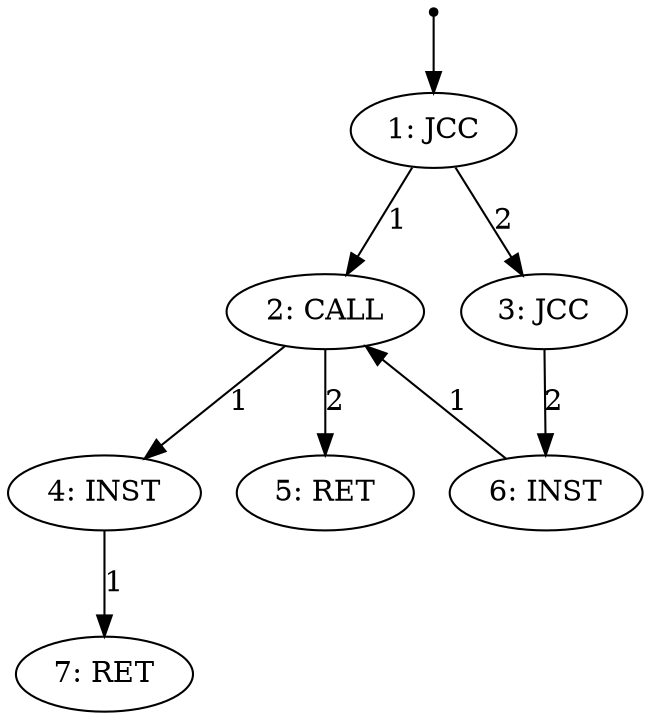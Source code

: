 digraph G{
fontname=cmr10;
0 [shape=point]
1 [label="1: JCC"]
2 [label="2: CALL"]
3 [label="3: JCC"]
4 [label="4: INST"]
5 [label="5: RET"]
6 [label="6: INST"]
7 [label="7: RET"]

0 -> 1
1 -> 2 [label="1"]
1 -> 3 [label="2"]
2 -> 4 [label="1"]
2 -> 5 [label="2"]
3 -> 6 [label="2"]
4 -> 7 [label="1"]
6 -> 2 [label="1"]

subgraph { 
rank = same; 2; 3; 
} 
subgraph { 
rank = same; 4; 5; 
} 
}
